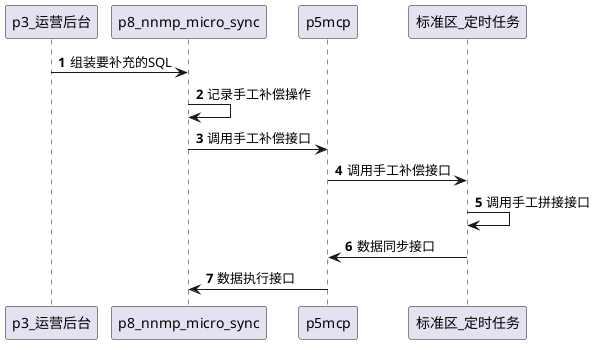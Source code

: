 @startuml
'https://plantuml.com/sequence-diagram
autonumber
p3_运营后台->p8_nnmp_micro_sync:组装要补充的SQL
p8_nnmp_micro_sync->p8_nnmp_micro_sync:记录手工补偿操作
p8_nnmp_micro_sync->p5mcp:调用手工补偿接口
p5mcp->标准区_定时任务:调用手工补偿接口
标准区_定时任务->标准区_定时任务:调用手工拼接接口
标准区_定时任务->p5mcp:数据同步接口
p5mcp->p8_nnmp_micro_sync:数据执行接口
@enduml